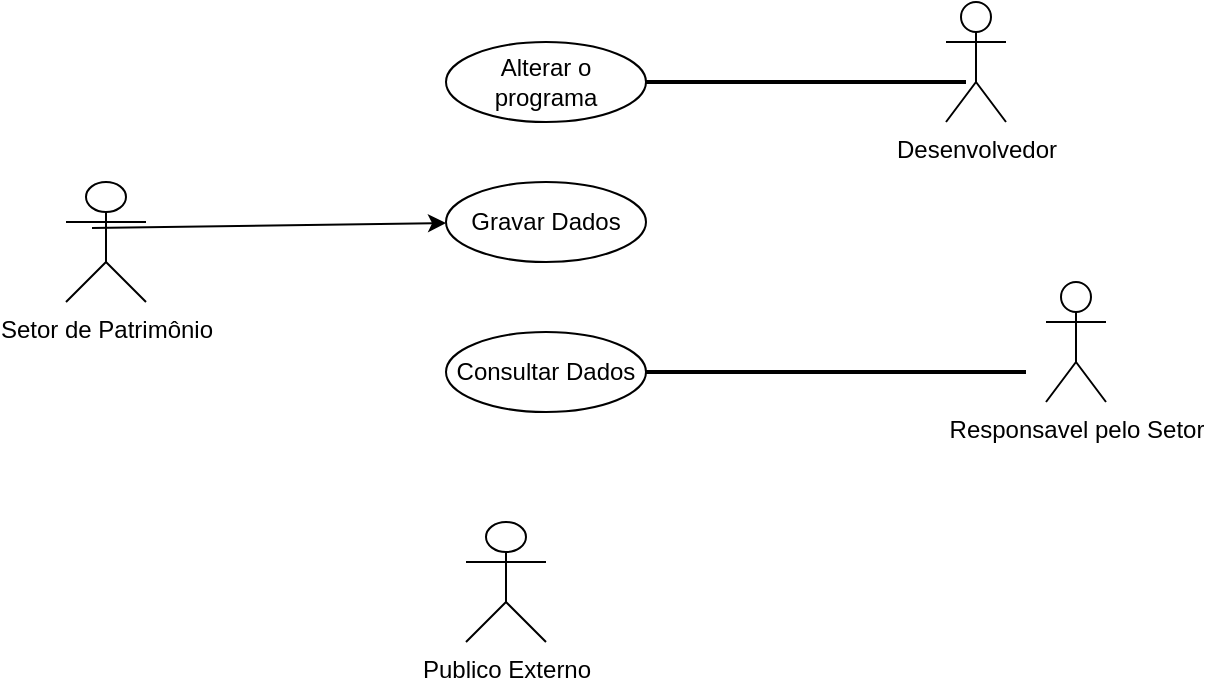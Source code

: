 <mxfile version="26.2.2">
  <diagram name="Página-1" id="6RGqMpReRavRvvqiadKe">
    <mxGraphModel dx="874" dy="431" grid="1" gridSize="10" guides="1" tooltips="1" connect="1" arrows="1" fold="1" page="1" pageScale="1" pageWidth="827" pageHeight="1169" math="0" shadow="0">
      <root>
        <mxCell id="0" />
        <mxCell id="1" parent="0" />
        <mxCell id="reh0nbrDITSiX6gCGm1G-1" value="Desenvolvedor" style="shape=umlActor;verticalLabelPosition=bottom;verticalAlign=top;html=1;" parent="1" vertex="1">
          <mxGeometry x="640" y="170" width="30" height="60" as="geometry" />
        </mxCell>
        <mxCell id="reh0nbrDITSiX6gCGm1G-5" value="Responsavel pelo Setor" style="shape=umlActor;verticalLabelPosition=bottom;verticalAlign=top;html=1;" parent="1" vertex="1">
          <mxGeometry x="690" y="310" width="30" height="60" as="geometry" />
        </mxCell>
        <mxCell id="oTFmJEL-NclnvRwga8m3-19" style="edgeStyle=none;rounded=0;orthogonalLoop=1;jettySize=auto;html=1;exitX=0.325;exitY=0.383;exitDx=0;exitDy=0;exitPerimeter=0;" edge="1" parent="1" source="oTFmJEL-NclnvRwga8m3-5" target="oTFmJEL-NclnvRwga8m3-18">
          <mxGeometry relative="1" as="geometry" />
        </mxCell>
        <mxCell id="oTFmJEL-NclnvRwga8m3-5" value="Setor de Patrimônio" style="shape=umlActor;verticalLabelPosition=bottom;verticalAlign=top;html=1;" vertex="1" parent="1">
          <mxGeometry x="200" y="260" width="40" height="60" as="geometry" />
        </mxCell>
        <mxCell id="oTFmJEL-NclnvRwga8m3-12" value="Publico Externo" style="shape=umlActor;verticalLabelPosition=bottom;verticalAlign=top;html=1;" vertex="1" parent="1">
          <mxGeometry x="400" y="430" width="40" height="60" as="geometry" />
        </mxCell>
        <mxCell id="oTFmJEL-NclnvRwga8m3-13" value="Alterar o programa" style="ellipse;whiteSpace=wrap;html=1;align=center;newEdgeStyle={&quot;edgeStyle&quot;:&quot;entityRelationEdgeStyle&quot;,&quot;startArrow&quot;:&quot;none&quot;,&quot;endArrow&quot;:&quot;none&quot;,&quot;segment&quot;:10,&quot;curved&quot;:1,&quot;sourcePerimeterSpacing&quot;:0,&quot;targetPerimeterSpacing&quot;:0};treeFolding=1;treeMoving=1;" vertex="1" parent="1">
          <mxGeometry x="390" y="190" width="100" height="40" as="geometry" />
        </mxCell>
        <mxCell id="oTFmJEL-NclnvRwga8m3-16" value="" style="line;strokeWidth=2;html=1;" vertex="1" parent="1">
          <mxGeometry x="490" y="205" width="160" height="10" as="geometry" />
        </mxCell>
        <mxCell id="oTFmJEL-NclnvRwga8m3-18" value="Gravar Dados" style="ellipse;whiteSpace=wrap;html=1;align=center;newEdgeStyle={&quot;edgeStyle&quot;:&quot;entityRelationEdgeStyle&quot;,&quot;startArrow&quot;:&quot;none&quot;,&quot;endArrow&quot;:&quot;none&quot;,&quot;segment&quot;:10,&quot;curved&quot;:1,&quot;sourcePerimeterSpacing&quot;:0,&quot;targetPerimeterSpacing&quot;:0};treeFolding=1;treeMoving=1;" vertex="1" parent="1">
          <mxGeometry x="390" y="260" width="100" height="40" as="geometry" />
        </mxCell>
        <mxCell id="oTFmJEL-NclnvRwga8m3-20" value="Consultar Dados" style="ellipse;whiteSpace=wrap;html=1;align=center;newEdgeStyle={&quot;edgeStyle&quot;:&quot;entityRelationEdgeStyle&quot;,&quot;startArrow&quot;:&quot;none&quot;,&quot;endArrow&quot;:&quot;none&quot;,&quot;segment&quot;:10,&quot;curved&quot;:1,&quot;sourcePerimeterSpacing&quot;:0,&quot;targetPerimeterSpacing&quot;:0};treeFolding=1;treeMoving=1;" vertex="1" parent="1">
          <mxGeometry x="390" y="335" width="100" height="40" as="geometry" />
        </mxCell>
        <mxCell id="oTFmJEL-NclnvRwga8m3-21" value="" style="line;strokeWidth=2;html=1;" vertex="1" parent="1">
          <mxGeometry x="490" y="350" width="190" height="10" as="geometry" />
        </mxCell>
      </root>
    </mxGraphModel>
  </diagram>
</mxfile>
